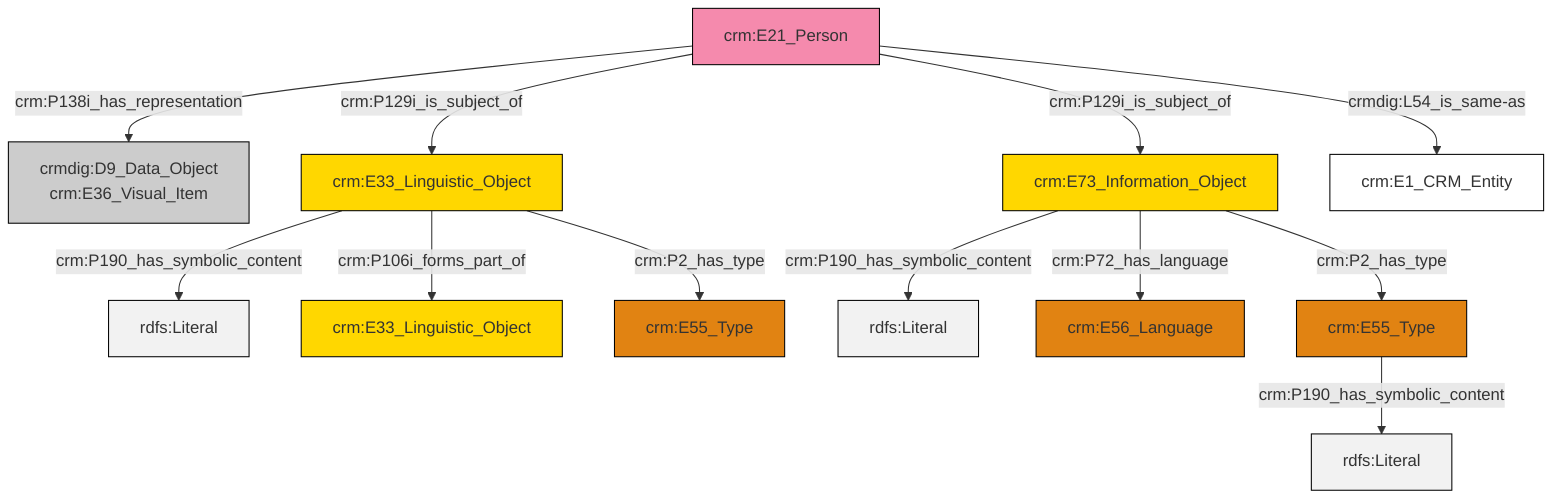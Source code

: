 graph TD
classDef Literal fill:#f2f2f2,stroke:#000000;
classDef CRM_Entity fill:#FFFFFF,stroke:#000000;
classDef Temporal_Entity fill:#00C9E6, stroke:#000000;
classDef Type fill:#E18312, stroke:#000000;
classDef Time-Span fill:#2C9C91, stroke:#000000;
classDef Appellation fill:#FFEB7F, stroke:#000000;
classDef Place fill:#008836, stroke:#000000;
classDef Persistent_Item fill:#B266B2, stroke:#000000;
classDef Conceptual_Object fill:#FFD700, stroke:#000000;
classDef Physical_Thing fill:#D2B48C, stroke:#000000;
classDef Actor fill:#f58aad, stroke:#000000;
classDef PC_Classes fill:#4ce600, stroke:#000000;
classDef Multi fill:#cccccc,stroke:#000000;

0["crm:E21_Person"]:::Actor -->|crm:P138i_has_representation| 1["crmdig:D9_Data_Object<br>crm:E36_Visual_Item"]:::Multi
2["crm:E33_Linguistic_Object"]:::Conceptual_Object -->|crm:P190_has_symbolic_content| 3[rdfs:Literal]:::Literal
2["crm:E33_Linguistic_Object"]:::Conceptual_Object -->|crm:P106i_forms_part_of| 4["crm:E33_Linguistic_Object"]:::Conceptual_Object
0["crm:E21_Person"]:::Actor -->|crm:P129i_is_subject_of| 2["crm:E33_Linguistic_Object"]:::Conceptual_Object
7["crm:E73_Information_Object"]:::Conceptual_Object -->|crm:P190_has_symbolic_content| 8[rdfs:Literal]:::Literal
7["crm:E73_Information_Object"]:::Conceptual_Object -->|crm:P72_has_language| 15["crm:E56_Language"]:::Type
7["crm:E73_Information_Object"]:::Conceptual_Object -->|crm:P2_has_type| 5["crm:E55_Type"]:::Type
0["crm:E21_Person"]:::Actor -->|crm:P129i_is_subject_of| 7["crm:E73_Information_Object"]:::Conceptual_Object
0["crm:E21_Person"]:::Actor -->|crmdig:L54_is_same-as| 10["crm:E1_CRM_Entity"]:::CRM_Entity
5["crm:E55_Type"]:::Type -->|crm:P190_has_symbolic_content| 19[rdfs:Literal]:::Literal
2["crm:E33_Linguistic_Object"]:::Conceptual_Object -->|crm:P2_has_type| 12["crm:E55_Type"]:::Type